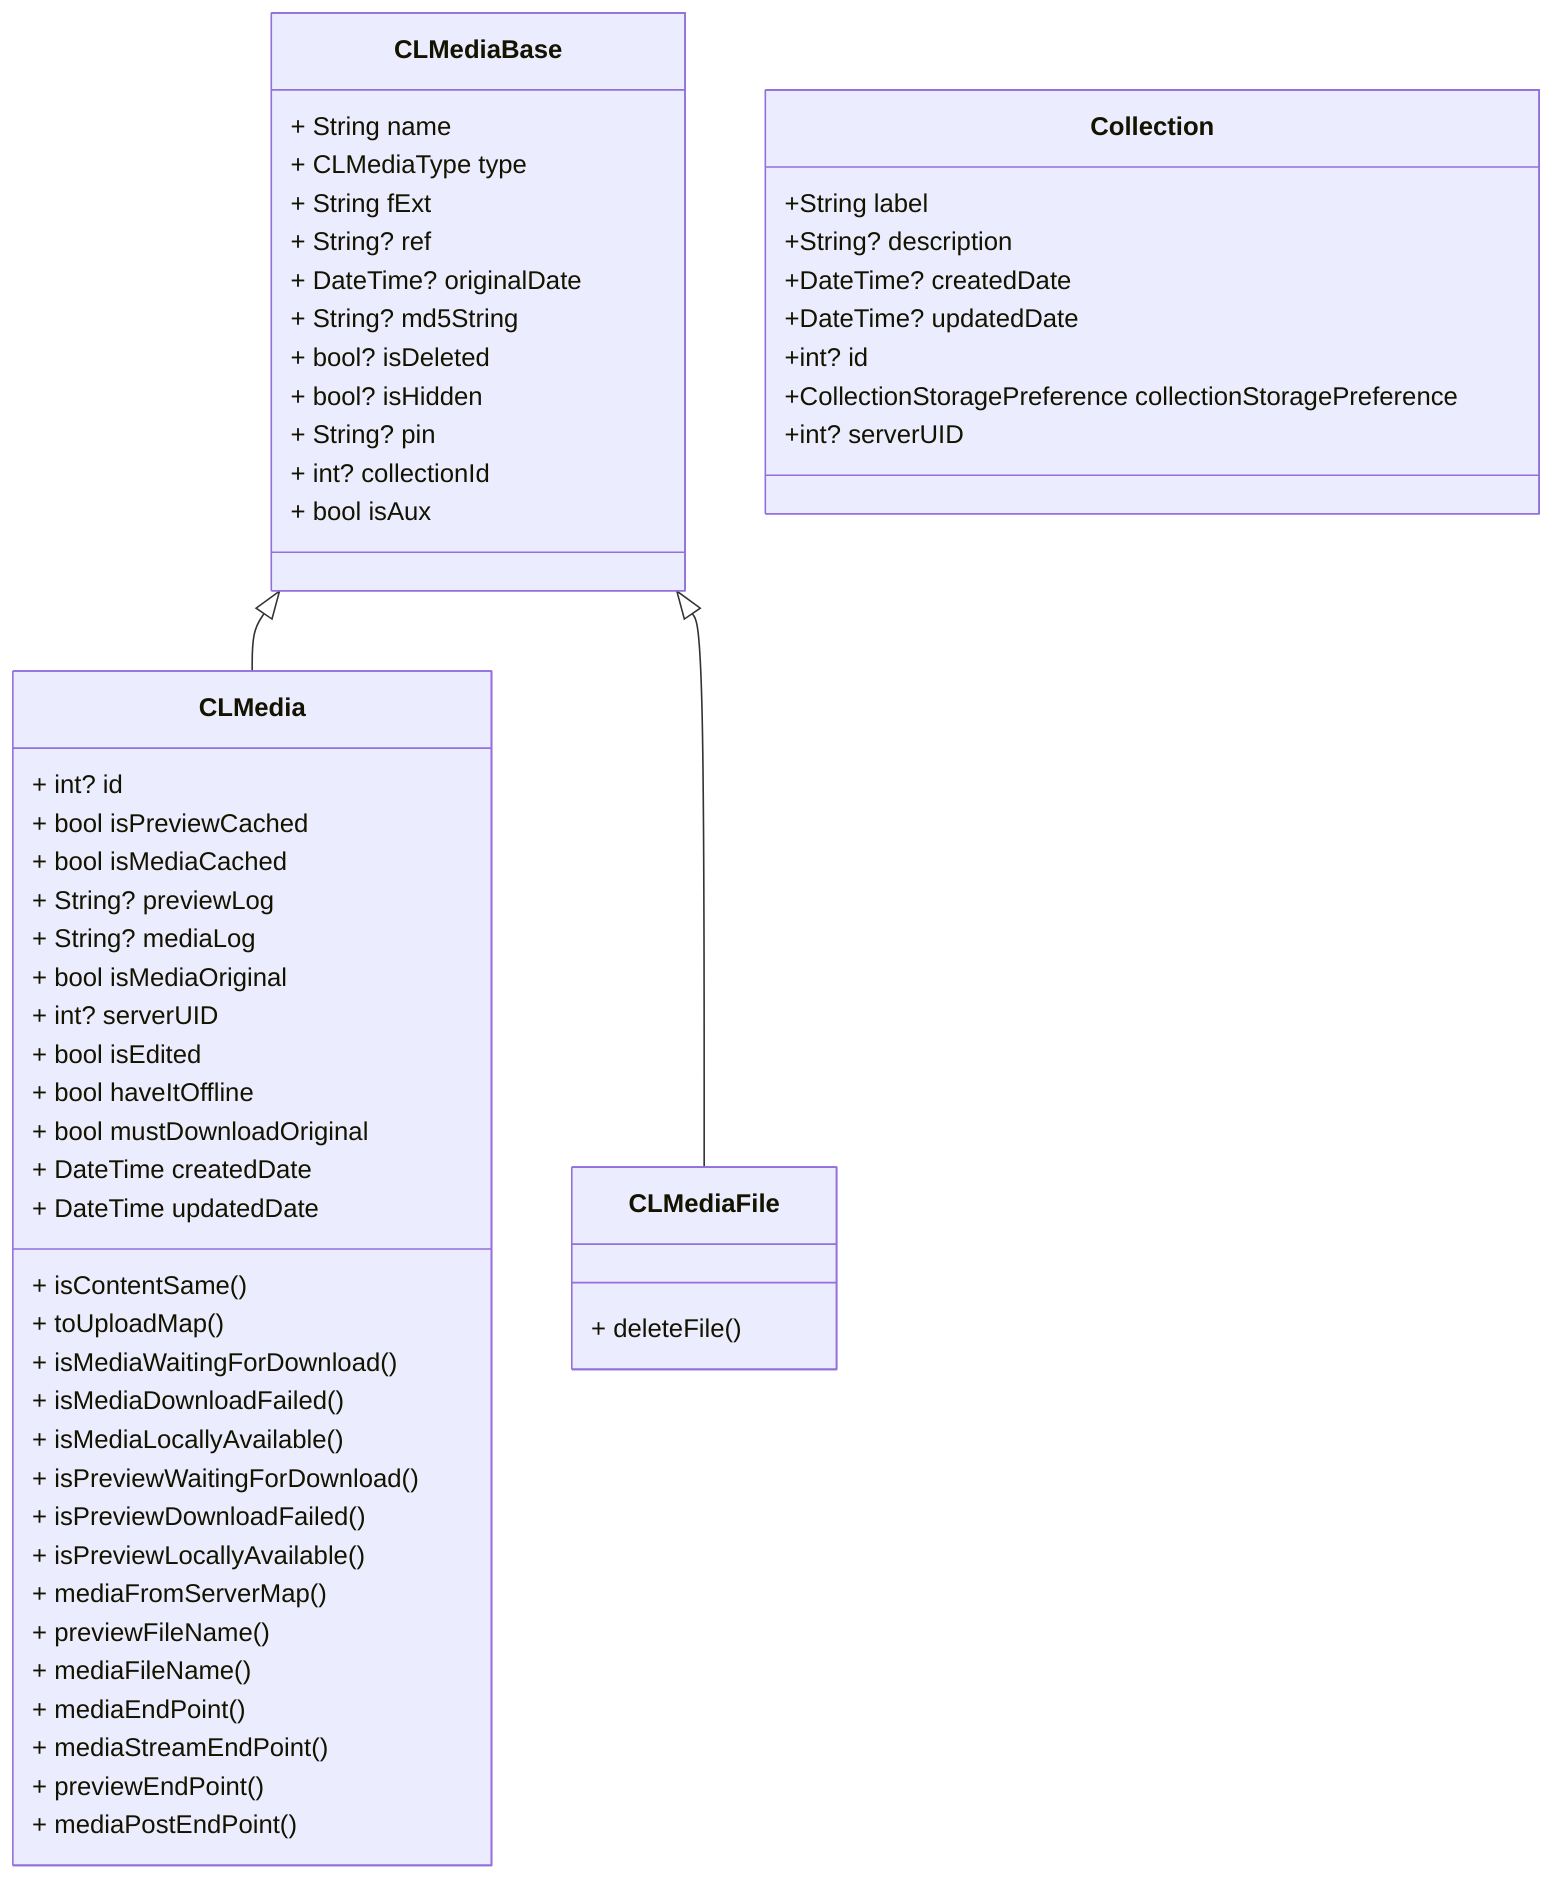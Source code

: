 classDiagram
    CLMediaBase <|-- CLMedia
    CLMediaBase <|-- CLMediaFile
    class CLMediaBase{
        + String name
        + CLMediaType type
        + String fExt
        + String? ref
        + DateTime? originalDate
        + String? md5String
        + bool? isDeleted
        + bool? isHidden
        + String? pin
        + int? collectionId
        + bool isAux
    }
    class CLMediaFile {
        + deleteFile()
    }
    class CLMedia{
        + int? id
        + bool isPreviewCached
        + bool isMediaCached
        + String? previewLog
        + String? mediaLog
        + bool isMediaOriginal
        + int? serverUID
        + bool isEdited
        + bool haveItOffline
        + bool mustDownloadOriginal
        + DateTime createdDate
        + DateTime updatedDate

        + isContentSame()
        + toUploadMap()

        + isMediaWaitingForDownload()
        + isMediaDownloadFailed()
        + isMediaLocallyAvailable()
        + isPreviewWaitingForDownload()
        + isPreviewDownloadFailed()
        + isPreviewLocallyAvailable()

        
        

        + mediaFromServerMap()

        + previewFileName()
        + mediaFileName()
        + mediaEndPoint()
        + mediaStreamEndPoint()
        + previewEndPoint()
        + mediaPostEndPoint()
    }
   
    class Collection {
        +String label
        +String? description
        +DateTime? createdDate
        +DateTime? updatedDate
        +int? id
        +CollectionStoragePreference collectionStoragePreference
        +int? serverUID
    }
